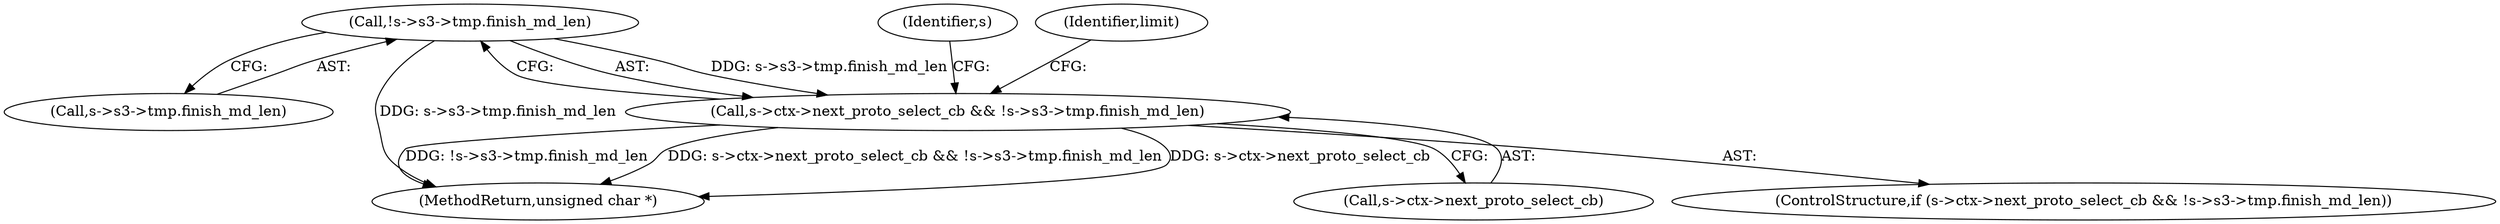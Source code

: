 digraph "0_openssl_2b0532f3984324ebe1236a63d15893792384328d@pointer" {
"1000962" [label="(Call,!s->s3->tmp.finish_md_len)"];
"1000956" [label="(Call,s->ctx->next_proto_select_cb && !s->s3->tmp.finish_md_len)"];
"1000956" [label="(Call,s->ctx->next_proto_select_cb && !s->s3->tmp.finish_md_len)"];
"1000962" [label="(Call,!s->s3->tmp.finish_md_len)"];
"1000963" [label="(Call,s->s3->tmp.finish_md_len)"];
"1000990" [label="(Identifier,s)"];
"1001118" [label="(MethodReturn,unsigned char *)"];
"1000957" [label="(Call,s->ctx->next_proto_select_cb)"];
"1000955" [label="(ControlStructure,if (s->ctx->next_proto_select_cb && !s->s3->tmp.finish_md_len))"];
"1000974" [label="(Identifier,limit)"];
"1000962" -> "1000956"  [label="AST: "];
"1000962" -> "1000963"  [label="CFG: "];
"1000963" -> "1000962"  [label="AST: "];
"1000956" -> "1000962"  [label="CFG: "];
"1000962" -> "1001118"  [label="DDG: s->s3->tmp.finish_md_len"];
"1000962" -> "1000956"  [label="DDG: s->s3->tmp.finish_md_len"];
"1000956" -> "1000955"  [label="AST: "];
"1000956" -> "1000957"  [label="CFG: "];
"1000957" -> "1000956"  [label="AST: "];
"1000974" -> "1000956"  [label="CFG: "];
"1000990" -> "1000956"  [label="CFG: "];
"1000956" -> "1001118"  [label="DDG: s->ctx->next_proto_select_cb"];
"1000956" -> "1001118"  [label="DDG: !s->s3->tmp.finish_md_len"];
"1000956" -> "1001118"  [label="DDG: s->ctx->next_proto_select_cb && !s->s3->tmp.finish_md_len"];
}
